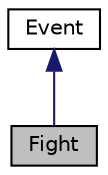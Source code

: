 digraph "Fight"
{
 // LATEX_PDF_SIZE
  edge [fontname="Helvetica",fontsize="10",labelfontname="Helvetica",labelfontsize="10"];
  node [fontname="Helvetica",fontsize="10",shape=record];
  Node1 [label="Fight",height=0.2,width=0.4,color="black", fillcolor="grey75", style="filled", fontcolor="black",tooltip=" "];
  Node2 -> Node1 [dir="back",color="midnightblue",fontsize="10",style="solid"];
  Node2 [label="Event",height=0.2,width=0.4,color="black", fillcolor="white", style="filled",URL="$class_event.html",tooltip="events launched in gameplay An event launched by interacting with a node. Overrides gameplay."];
}

